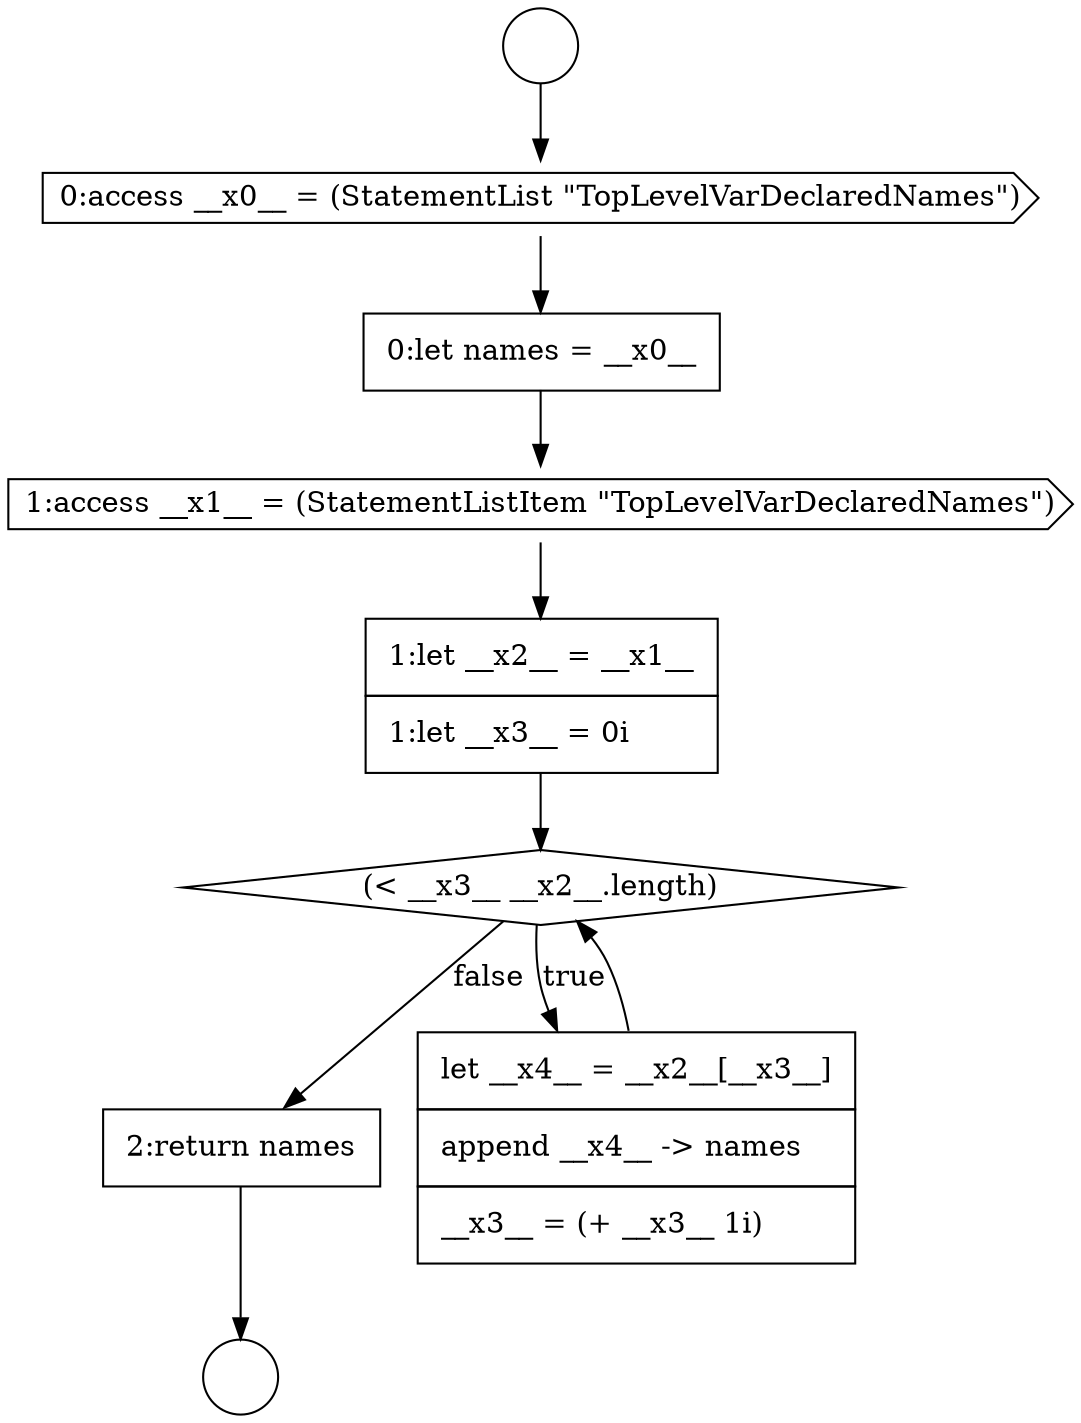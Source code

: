digraph {
  node5486 [shape=none, margin=0, label=<<font color="black">
    <table border="0" cellborder="1" cellspacing="0" cellpadding="10">
      <tr><td align="left">0:let names = __x0__</td></tr>
    </table>
  </font>> color="black" fillcolor="white" style=filled]
  node5489 [shape=diamond, label=<<font color="black">(&lt; __x3__ __x2__.length)</font>> color="black" fillcolor="white" style=filled]
  node5487 [shape=cds, label=<<font color="black">1:access __x1__ = (StatementListItem &quot;TopLevelVarDeclaredNames&quot;)</font>> color="black" fillcolor="white" style=filled]
  node5483 [shape=circle label=" " color="black" fillcolor="white" style=filled]
  node5488 [shape=none, margin=0, label=<<font color="black">
    <table border="0" cellborder="1" cellspacing="0" cellpadding="10">
      <tr><td align="left">1:let __x2__ = __x1__</td></tr>
      <tr><td align="left">1:let __x3__ = 0i</td></tr>
    </table>
  </font>> color="black" fillcolor="white" style=filled]
  node5491 [shape=none, margin=0, label=<<font color="black">
    <table border="0" cellborder="1" cellspacing="0" cellpadding="10">
      <tr><td align="left">2:return names</td></tr>
    </table>
  </font>> color="black" fillcolor="white" style=filled]
  node5484 [shape=circle label=" " color="black" fillcolor="white" style=filled]
  node5490 [shape=none, margin=0, label=<<font color="black">
    <table border="0" cellborder="1" cellspacing="0" cellpadding="10">
      <tr><td align="left">let __x4__ = __x2__[__x3__]</td></tr>
      <tr><td align="left">append __x4__ -&gt; names</td></tr>
      <tr><td align="left">__x3__ = (+ __x3__ 1i)</td></tr>
    </table>
  </font>> color="black" fillcolor="white" style=filled]
  node5485 [shape=cds, label=<<font color="black">0:access __x0__ = (StatementList &quot;TopLevelVarDeclaredNames&quot;)</font>> color="black" fillcolor="white" style=filled]
  node5489 -> node5490 [label=<<font color="black">true</font>> color="black"]
  node5489 -> node5491 [label=<<font color="black">false</font>> color="black"]
  node5488 -> node5489 [ color="black"]
  node5490 -> node5489 [ color="black"]
  node5491 -> node5484 [ color="black"]
  node5486 -> node5487 [ color="black"]
  node5483 -> node5485 [ color="black"]
  node5485 -> node5486 [ color="black"]
  node5487 -> node5488 [ color="black"]
}

